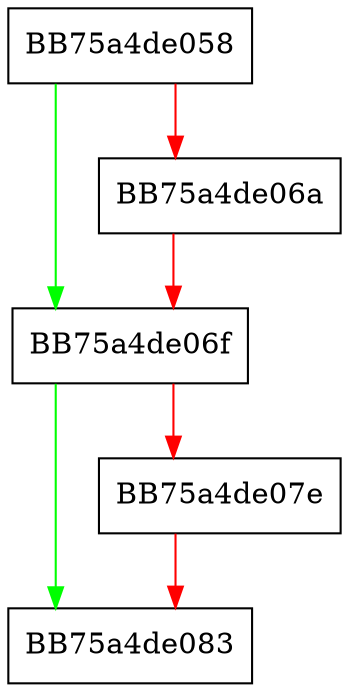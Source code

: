digraph clearLeaf {
  node [shape="box"];
  graph [splines=ortho];
  BB75a4de058 -> BB75a4de06f [color="green"];
  BB75a4de058 -> BB75a4de06a [color="red"];
  BB75a4de06a -> BB75a4de06f [color="red"];
  BB75a4de06f -> BB75a4de083 [color="green"];
  BB75a4de06f -> BB75a4de07e [color="red"];
  BB75a4de07e -> BB75a4de083 [color="red"];
}